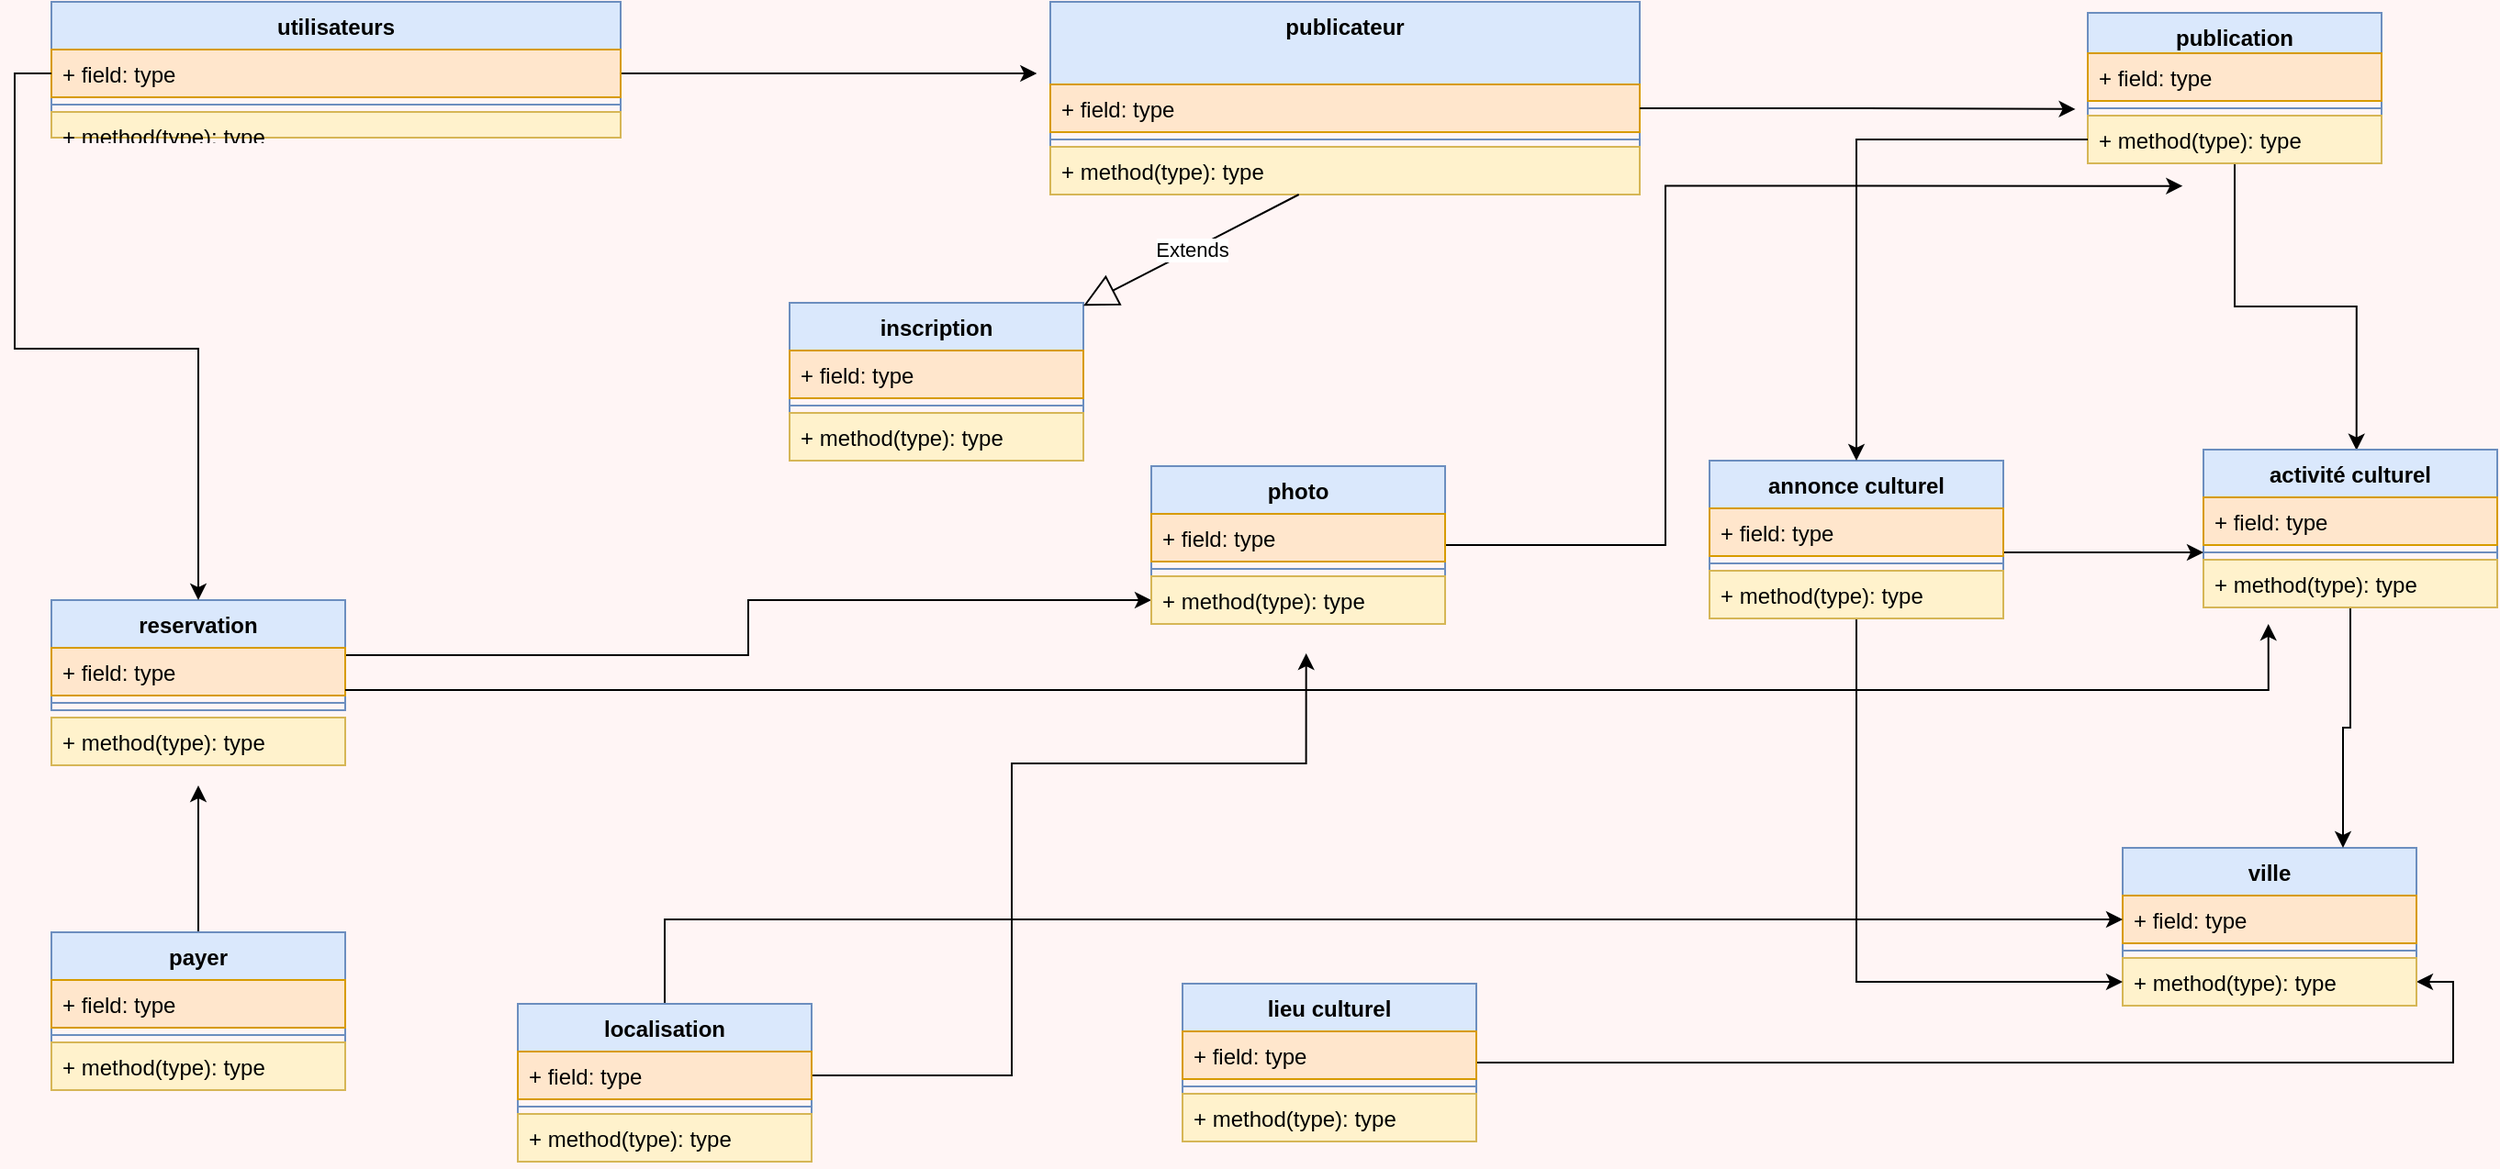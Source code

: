 <mxfile version="21.0.7" type="github" pages="2">
  <diagram name="Page-1" id="e7e014a7-5840-1c2e-5031-d8a46d1fe8dd">
    <mxGraphModel dx="3398" dy="1206" grid="0" gridSize="38" guides="1" tooltips="1" connect="1" arrows="1" fold="1" page="1" pageScale="1" pageWidth="1169" pageHeight="827" background="#FFF5F5" math="0" shadow="0">
      <root>
        <mxCell id="0" />
        <mxCell id="1" parent="0" />
        <mxCell id="SGoZrqo3IlflcsKEaXbl-61" value="utilisateurs" style="swimlane;fontStyle=1;align=center;verticalAlign=top;childLayout=stackLayout;horizontal=1;startSize=26;horizontalStack=0;resizeParent=1;resizeParentMax=0;resizeLast=0;collapsible=1;marginBottom=0;whiteSpace=wrap;html=1;fillColor=#dae8fc;strokeColor=#6c8ebf;" parent="1" vertex="1">
          <mxGeometry x="-207" y="19" width="310" height="74" as="geometry" />
        </mxCell>
        <mxCell id="SGoZrqo3IlflcsKEaXbl-108" style="edgeStyle=orthogonalEdgeStyle;rounded=0;orthogonalLoop=1;jettySize=auto;html=1;exitX=1;exitY=0.5;exitDx=0;exitDy=0;" parent="SGoZrqo3IlflcsKEaXbl-61" source="SGoZrqo3IlflcsKEaXbl-62" edge="1">
          <mxGeometry relative="1" as="geometry">
            <mxPoint x="536.667" y="39" as="targetPoint" />
          </mxGeometry>
        </mxCell>
        <mxCell id="SGoZrqo3IlflcsKEaXbl-62" value="+ field: type" style="text;strokeColor=#d79b00;fillColor=#ffe6cc;align=left;verticalAlign=top;spacingLeft=4;spacingRight=4;overflow=hidden;rotatable=0;points=[[0,0.5],[1,0.5]];portConstraint=eastwest;whiteSpace=wrap;html=1;" parent="SGoZrqo3IlflcsKEaXbl-61" vertex="1">
          <mxGeometry y="26" width="310" height="26" as="geometry" />
        </mxCell>
        <mxCell id="SGoZrqo3IlflcsKEaXbl-63" value="" style="line;strokeWidth=1;fillColor=none;align=left;verticalAlign=middle;spacingTop=-1;spacingLeft=3;spacingRight=3;rotatable=0;labelPosition=right;points=[];portConstraint=eastwest;strokeColor=inherit;" parent="SGoZrqo3IlflcsKEaXbl-61" vertex="1">
          <mxGeometry y="52" width="310" height="8" as="geometry" />
        </mxCell>
        <mxCell id="SGoZrqo3IlflcsKEaXbl-64" value="+ method(type): type" style="text;strokeColor=#d6b656;fillColor=#fff2cc;align=left;verticalAlign=top;spacingLeft=4;spacingRight=4;overflow=hidden;rotatable=0;points=[[0,0.5],[1,0.5]];portConstraint=eastwest;whiteSpace=wrap;html=1;" parent="SGoZrqo3IlflcsKEaXbl-61" vertex="1">
          <mxGeometry y="60" width="310" height="14" as="geometry" />
        </mxCell>
        <mxCell id="SGoZrqo3IlflcsKEaXbl-69" value="publicateur" style="swimlane;fontStyle=1;align=center;verticalAlign=top;childLayout=stackLayout;horizontal=1;startSize=45;horizontalStack=0;resizeParent=1;resizeParentMax=0;resizeLast=0;collapsible=1;marginBottom=0;whiteSpace=wrap;html=1;strokeColor=#6c8ebf;fillColor=#dae8fc;" parent="1" vertex="1">
          <mxGeometry x="337" y="19" width="321" height="105" as="geometry" />
        </mxCell>
        <mxCell id="SGoZrqo3IlflcsKEaXbl-70" value="+ field: type" style="text;strokeColor=#d79b00;fillColor=#ffe6cc;align=left;verticalAlign=top;spacingLeft=4;spacingRight=4;overflow=hidden;rotatable=0;points=[[0,0.5],[1,0.5]];portConstraint=eastwest;whiteSpace=wrap;html=1;" parent="SGoZrqo3IlflcsKEaXbl-69" vertex="1">
          <mxGeometry y="45" width="321" height="26" as="geometry" />
        </mxCell>
        <mxCell id="SGoZrqo3IlflcsKEaXbl-71" value="" style="line;strokeWidth=1;fillColor=none;align=left;verticalAlign=middle;spacingTop=-1;spacingLeft=3;spacingRight=3;rotatable=0;labelPosition=right;points=[];portConstraint=eastwest;strokeColor=inherit;" parent="SGoZrqo3IlflcsKEaXbl-69" vertex="1">
          <mxGeometry y="71" width="321" height="8" as="geometry" />
        </mxCell>
        <mxCell id="SGoZrqo3IlflcsKEaXbl-72" value="+ method(type): type" style="text;strokeColor=#d6b656;fillColor=#fff2cc;align=left;verticalAlign=top;spacingLeft=4;spacingRight=4;overflow=hidden;rotatable=0;points=[[0,0.5],[1,0.5]];portConstraint=eastwest;whiteSpace=wrap;html=1;" parent="SGoZrqo3IlflcsKEaXbl-69" vertex="1">
          <mxGeometry y="79" width="321" height="26" as="geometry" />
        </mxCell>
        <mxCell id="SGoZrqo3IlflcsKEaXbl-116" style="edgeStyle=orthogonalEdgeStyle;rounded=0;orthogonalLoop=1;jettySize=auto;html=1;entryX=0.521;entryY=0.004;entryDx=0;entryDy=0;entryPerimeter=0;" parent="1" source="SGoZrqo3IlflcsKEaXbl-73" target="SGoZrqo3IlflcsKEaXbl-100" edge="1">
          <mxGeometry relative="1" as="geometry" />
        </mxCell>
        <mxCell id="SGoZrqo3IlflcsKEaXbl-73" value="publication" style="swimlane;fontStyle=1;align=center;verticalAlign=top;childLayout=stackLayout;horizontal=1;startSize=22;horizontalStack=0;resizeParent=1;resizeParentMax=0;resizeLast=0;collapsible=1;marginBottom=0;whiteSpace=wrap;html=1;fillColor=#dae8fc;strokeColor=#6c8ebf;" parent="1" vertex="1">
          <mxGeometry x="902" y="25" width="160" height="82" as="geometry" />
        </mxCell>
        <mxCell id="SGoZrqo3IlflcsKEaXbl-74" value="+ field: type" style="text;strokeColor=#d79b00;fillColor=#ffe6cc;align=left;verticalAlign=top;spacingLeft=4;spacingRight=4;overflow=hidden;rotatable=0;points=[[0,0.5],[1,0.5]];portConstraint=eastwest;whiteSpace=wrap;html=1;" parent="SGoZrqo3IlflcsKEaXbl-73" vertex="1">
          <mxGeometry y="22" width="160" height="26" as="geometry" />
        </mxCell>
        <mxCell id="SGoZrqo3IlflcsKEaXbl-75" value="" style="line;strokeWidth=1;fillColor=none;align=left;verticalAlign=middle;spacingTop=-1;spacingLeft=3;spacingRight=3;rotatable=0;labelPosition=right;points=[];portConstraint=eastwest;strokeColor=inherit;" parent="SGoZrqo3IlflcsKEaXbl-73" vertex="1">
          <mxGeometry y="48" width="160" height="8" as="geometry" />
        </mxCell>
        <mxCell id="SGoZrqo3IlflcsKEaXbl-76" value="+ method(type): type" style="text;strokeColor=#d6b656;fillColor=#fff2cc;align=left;verticalAlign=top;spacingLeft=4;spacingRight=4;overflow=hidden;rotatable=0;points=[[0,0.5],[1,0.5]];portConstraint=eastwest;whiteSpace=wrap;html=1;" parent="SGoZrqo3IlflcsKEaXbl-73" vertex="1">
          <mxGeometry y="56" width="160" height="26" as="geometry" />
        </mxCell>
        <mxCell id="SGoZrqo3IlflcsKEaXbl-77" value="inscription" style="swimlane;fontStyle=1;align=center;verticalAlign=top;childLayout=stackLayout;horizontal=1;startSize=26;horizontalStack=0;resizeParent=1;resizeParentMax=0;resizeLast=0;collapsible=1;marginBottom=0;whiteSpace=wrap;html=1;fillColor=#dae8fc;strokeColor=#6c8ebf;" parent="1" vertex="1">
          <mxGeometry x="195" y="183" width="160" height="86" as="geometry" />
        </mxCell>
        <mxCell id="SGoZrqo3IlflcsKEaXbl-78" value="+ field: type" style="text;strokeColor=#d79b00;fillColor=#ffe6cc;align=left;verticalAlign=top;spacingLeft=4;spacingRight=4;overflow=hidden;rotatable=0;points=[[0,0.5],[1,0.5]];portConstraint=eastwest;whiteSpace=wrap;html=1;" parent="SGoZrqo3IlflcsKEaXbl-77" vertex="1">
          <mxGeometry y="26" width="160" height="26" as="geometry" />
        </mxCell>
        <mxCell id="SGoZrqo3IlflcsKEaXbl-79" value="" style="line;strokeWidth=1;fillColor=none;align=left;verticalAlign=middle;spacingTop=-1;spacingLeft=3;spacingRight=3;rotatable=0;labelPosition=right;points=[];portConstraint=eastwest;strokeColor=inherit;" parent="SGoZrqo3IlflcsKEaXbl-77" vertex="1">
          <mxGeometry y="52" width="160" height="8" as="geometry" />
        </mxCell>
        <mxCell id="SGoZrqo3IlflcsKEaXbl-80" value="+ method(type): type" style="text;strokeColor=#d6b656;fillColor=#fff2cc;align=left;verticalAlign=top;spacingLeft=4;spacingRight=4;overflow=hidden;rotatable=0;points=[[0,0.5],[1,0.5]];portConstraint=eastwest;whiteSpace=wrap;html=1;" parent="SGoZrqo3IlflcsKEaXbl-77" vertex="1">
          <mxGeometry y="60" width="160" height="26" as="geometry" />
        </mxCell>
        <mxCell id="YtkqD--CmhrqarxZf_1T-7" style="edgeStyle=orthogonalEdgeStyle;rounded=0;orthogonalLoop=1;jettySize=auto;html=1;" parent="1" source="SGoZrqo3IlflcsKEaXbl-81" target="YtkqD--CmhrqarxZf_1T-4" edge="1">
          <mxGeometry relative="1" as="geometry" />
        </mxCell>
        <mxCell id="SGoZrqo3IlflcsKEaXbl-81" value="reservation" style="swimlane;fontStyle=1;align=center;verticalAlign=top;childLayout=stackLayout;horizontal=1;startSize=26;horizontalStack=0;resizeParent=1;resizeParentMax=0;resizeLast=0;collapsible=1;marginBottom=0;whiteSpace=wrap;html=1;fillColor=#dae8fc;strokeColor=#6c8ebf;" parent="1" vertex="1">
          <mxGeometry x="-207" y="345" width="160" height="60" as="geometry" />
        </mxCell>
        <mxCell id="SGoZrqo3IlflcsKEaXbl-82" value="+ field: type" style="text;strokeColor=#d79b00;fillColor=#ffe6cc;align=left;verticalAlign=top;spacingLeft=4;spacingRight=4;overflow=hidden;rotatable=0;points=[[0,0.5],[1,0.5]];portConstraint=eastwest;whiteSpace=wrap;html=1;" parent="SGoZrqo3IlflcsKEaXbl-81" vertex="1">
          <mxGeometry y="26" width="160" height="26" as="geometry" />
        </mxCell>
        <mxCell id="SGoZrqo3IlflcsKEaXbl-83" value="" style="line;strokeWidth=1;fillColor=none;align=left;verticalAlign=middle;spacingTop=-1;spacingLeft=3;spacingRight=3;rotatable=0;labelPosition=right;points=[];portConstraint=eastwest;strokeColor=inherit;" parent="SGoZrqo3IlflcsKEaXbl-81" vertex="1">
          <mxGeometry y="52" width="160" height="8" as="geometry" />
        </mxCell>
        <mxCell id="SGoZrqo3IlflcsKEaXbl-109" style="edgeStyle=orthogonalEdgeStyle;rounded=0;orthogonalLoop=1;jettySize=auto;html=1;entryX=1;entryY=0.5;entryDx=0;entryDy=0;" parent="1" source="SGoZrqo3IlflcsKEaXbl-85" target="SGoZrqo3IlflcsKEaXbl-92" edge="1">
          <mxGeometry relative="1" as="geometry" />
        </mxCell>
        <mxCell id="SGoZrqo3IlflcsKEaXbl-85" value="lieu culturel" style="swimlane;fontStyle=1;align=center;verticalAlign=top;childLayout=stackLayout;horizontal=1;startSize=26;horizontalStack=0;resizeParent=1;resizeParentMax=0;resizeLast=0;collapsible=1;marginBottom=0;whiteSpace=wrap;html=1;fillColor=#dae8fc;strokeColor=#6c8ebf;" parent="1" vertex="1">
          <mxGeometry x="409" y="554" width="160" height="86" as="geometry" />
        </mxCell>
        <mxCell id="SGoZrqo3IlflcsKEaXbl-86" value="+ field: type" style="text;strokeColor=#d79b00;fillColor=#ffe6cc;align=left;verticalAlign=top;spacingLeft=4;spacingRight=4;overflow=hidden;rotatable=0;points=[[0,0.5],[1,0.5]];portConstraint=eastwest;whiteSpace=wrap;html=1;" parent="SGoZrqo3IlflcsKEaXbl-85" vertex="1">
          <mxGeometry y="26" width="160" height="26" as="geometry" />
        </mxCell>
        <mxCell id="SGoZrqo3IlflcsKEaXbl-87" value="" style="line;strokeWidth=1;fillColor=none;align=left;verticalAlign=middle;spacingTop=-1;spacingLeft=3;spacingRight=3;rotatable=0;labelPosition=right;points=[];portConstraint=eastwest;strokeColor=inherit;" parent="SGoZrqo3IlflcsKEaXbl-85" vertex="1">
          <mxGeometry y="52" width="160" height="8" as="geometry" />
        </mxCell>
        <mxCell id="SGoZrqo3IlflcsKEaXbl-88" value="+ method(type): type" style="text;strokeColor=#d6b656;fillColor=#fff2cc;align=left;verticalAlign=top;spacingLeft=4;spacingRight=4;overflow=hidden;rotatable=0;points=[[0,0.5],[1,0.5]];portConstraint=eastwest;whiteSpace=wrap;html=1;" parent="SGoZrqo3IlflcsKEaXbl-85" vertex="1">
          <mxGeometry y="60" width="160" height="26" as="geometry" />
        </mxCell>
        <mxCell id="SGoZrqo3IlflcsKEaXbl-89" value="ville" style="swimlane;fontStyle=1;align=center;verticalAlign=top;childLayout=stackLayout;horizontal=1;startSize=26;horizontalStack=0;resizeParent=1;resizeParentMax=0;resizeLast=0;collapsible=1;marginBottom=0;whiteSpace=wrap;html=1;fillColor=#dae8fc;strokeColor=#6c8ebf;" parent="1" vertex="1">
          <mxGeometry x="921" y="480" width="160" height="86" as="geometry" />
        </mxCell>
        <mxCell id="SGoZrqo3IlflcsKEaXbl-90" value="+ field: type" style="text;strokeColor=#d79b00;fillColor=#ffe6cc;align=left;verticalAlign=top;spacingLeft=4;spacingRight=4;overflow=hidden;rotatable=0;points=[[0,0.5],[1,0.5]];portConstraint=eastwest;whiteSpace=wrap;html=1;" parent="SGoZrqo3IlflcsKEaXbl-89" vertex="1">
          <mxGeometry y="26" width="160" height="26" as="geometry" />
        </mxCell>
        <mxCell id="SGoZrqo3IlflcsKEaXbl-91" value="" style="line;strokeWidth=1;fillColor=none;align=left;verticalAlign=middle;spacingTop=-1;spacingLeft=3;spacingRight=3;rotatable=0;labelPosition=right;points=[];portConstraint=eastwest;strokeColor=inherit;" parent="SGoZrqo3IlflcsKEaXbl-89" vertex="1">
          <mxGeometry y="52" width="160" height="8" as="geometry" />
        </mxCell>
        <mxCell id="SGoZrqo3IlflcsKEaXbl-92" value="+ method(type): type" style="text;strokeColor=#d6b656;fillColor=#fff2cc;align=left;verticalAlign=top;spacingLeft=4;spacingRight=4;overflow=hidden;rotatable=0;points=[[0,0.5],[1,0.5]];portConstraint=eastwest;whiteSpace=wrap;html=1;" parent="SGoZrqo3IlflcsKEaXbl-89" vertex="1">
          <mxGeometry y="60" width="160" height="26" as="geometry" />
        </mxCell>
        <mxCell id="SGoZrqo3IlflcsKEaXbl-97" style="edgeStyle=orthogonalEdgeStyle;rounded=0;orthogonalLoop=1;jettySize=auto;html=1;entryX=-0.042;entryY=-0.137;entryDx=0;entryDy=0;entryPerimeter=0;" parent="1" source="SGoZrqo3IlflcsKEaXbl-70" target="SGoZrqo3IlflcsKEaXbl-76" edge="1">
          <mxGeometry relative="1" as="geometry" />
        </mxCell>
        <mxCell id="SGoZrqo3IlflcsKEaXbl-111" style="edgeStyle=orthogonalEdgeStyle;rounded=0;orthogonalLoop=1;jettySize=auto;html=1;entryX=0.75;entryY=0;entryDx=0;entryDy=0;" parent="1" source="SGoZrqo3IlflcsKEaXbl-100" target="SGoZrqo3IlflcsKEaXbl-89" edge="1">
          <mxGeometry relative="1" as="geometry" />
        </mxCell>
        <mxCell id="SGoZrqo3IlflcsKEaXbl-100" value="activité culturel" style="swimlane;fontStyle=1;align=center;verticalAlign=top;childLayout=stackLayout;horizontal=1;startSize=26;horizontalStack=0;resizeParent=1;resizeParentMax=0;resizeLast=0;collapsible=1;marginBottom=0;whiteSpace=wrap;html=1;fillColor=#dae8fc;strokeColor=#6c8ebf;" parent="1" vertex="1">
          <mxGeometry x="965" y="263" width="160" height="86" as="geometry" />
        </mxCell>
        <mxCell id="SGoZrqo3IlflcsKEaXbl-101" value="+ field: type" style="text;strokeColor=#d79b00;fillColor=#ffe6cc;align=left;verticalAlign=top;spacingLeft=4;spacingRight=4;overflow=hidden;rotatable=0;points=[[0,0.5],[1,0.5]];portConstraint=eastwest;whiteSpace=wrap;html=1;" parent="SGoZrqo3IlflcsKEaXbl-100" vertex="1">
          <mxGeometry y="26" width="160" height="26" as="geometry" />
        </mxCell>
        <mxCell id="SGoZrqo3IlflcsKEaXbl-102" value="" style="line;strokeWidth=1;fillColor=none;align=left;verticalAlign=middle;spacingTop=-1;spacingLeft=3;spacingRight=3;rotatable=0;labelPosition=right;points=[];portConstraint=eastwest;strokeColor=inherit;" parent="SGoZrqo3IlflcsKEaXbl-100" vertex="1">
          <mxGeometry y="52" width="160" height="8" as="geometry" />
        </mxCell>
        <mxCell id="SGoZrqo3IlflcsKEaXbl-103" value="+ method(type): type" style="text;strokeColor=#d6b656;fillColor=#fff2cc;align=left;verticalAlign=top;spacingLeft=4;spacingRight=4;overflow=hidden;rotatable=0;points=[[0,0.5],[1,0.5]];portConstraint=eastwest;whiteSpace=wrap;html=1;" parent="SGoZrqo3IlflcsKEaXbl-100" vertex="1">
          <mxGeometry y="60" width="160" height="26" as="geometry" />
        </mxCell>
        <mxCell id="SGoZrqo3IlflcsKEaXbl-107" value="Extends" style="endArrow=block;endSize=16;endFill=0;html=1;rounded=0;" parent="1" source="SGoZrqo3IlflcsKEaXbl-72" target="SGoZrqo3IlflcsKEaXbl-77" edge="1">
          <mxGeometry width="160" relative="1" as="geometry">
            <mxPoint x="511" y="265" as="sourcePoint" />
            <mxPoint x="671" y="265" as="targetPoint" />
          </mxGeometry>
        </mxCell>
        <mxCell id="SGoZrqo3IlflcsKEaXbl-118" style="edgeStyle=orthogonalEdgeStyle;rounded=0;orthogonalLoop=1;jettySize=auto;html=1;entryX=0;entryY=0.5;entryDx=0;entryDy=0;" parent="1" source="SGoZrqo3IlflcsKEaXbl-112" target="SGoZrqo3IlflcsKEaXbl-92" edge="1">
          <mxGeometry relative="1" as="geometry" />
        </mxCell>
        <mxCell id="SGoZrqo3IlflcsKEaXbl-131" style="edgeStyle=orthogonalEdgeStyle;rounded=0;orthogonalLoop=1;jettySize=auto;html=1;" parent="1" source="SGoZrqo3IlflcsKEaXbl-112" target="SGoZrqo3IlflcsKEaXbl-102" edge="1">
          <mxGeometry relative="1" as="geometry">
            <Array as="points">
              <mxPoint x="887" y="319" />
              <mxPoint x="887" y="319" />
            </Array>
          </mxGeometry>
        </mxCell>
        <mxCell id="SGoZrqo3IlflcsKEaXbl-112" value="annonce culturel" style="swimlane;fontStyle=1;align=center;verticalAlign=top;childLayout=stackLayout;horizontal=1;startSize=26;horizontalStack=0;resizeParent=1;resizeParentMax=0;resizeLast=0;collapsible=1;marginBottom=0;whiteSpace=wrap;html=1;fillColor=#dae8fc;strokeColor=#6c8ebf;" parent="1" vertex="1">
          <mxGeometry x="696" y="269" width="160" height="86" as="geometry" />
        </mxCell>
        <mxCell id="SGoZrqo3IlflcsKEaXbl-113" value="+ field: type" style="text;strokeColor=#d79b00;fillColor=#ffe6cc;align=left;verticalAlign=top;spacingLeft=4;spacingRight=4;overflow=hidden;rotatable=0;points=[[0,0.5],[1,0.5]];portConstraint=eastwest;whiteSpace=wrap;html=1;" parent="SGoZrqo3IlflcsKEaXbl-112" vertex="1">
          <mxGeometry y="26" width="160" height="26" as="geometry" />
        </mxCell>
        <mxCell id="SGoZrqo3IlflcsKEaXbl-114" value="" style="line;strokeWidth=1;fillColor=none;align=left;verticalAlign=middle;spacingTop=-1;spacingLeft=3;spacingRight=3;rotatable=0;labelPosition=right;points=[];portConstraint=eastwest;strokeColor=inherit;" parent="SGoZrqo3IlflcsKEaXbl-112" vertex="1">
          <mxGeometry y="52" width="160" height="8" as="geometry" />
        </mxCell>
        <mxCell id="SGoZrqo3IlflcsKEaXbl-115" value="+ method(type): type" style="text;strokeColor=#d6b656;fillColor=#fff2cc;align=left;verticalAlign=top;spacingLeft=4;spacingRight=4;overflow=hidden;rotatable=0;points=[[0,0.5],[1,0.5]];portConstraint=eastwest;whiteSpace=wrap;html=1;" parent="SGoZrqo3IlflcsKEaXbl-112" vertex="1">
          <mxGeometry y="60" width="160" height="26" as="geometry" />
        </mxCell>
        <mxCell id="SGoZrqo3IlflcsKEaXbl-117" style="edgeStyle=orthogonalEdgeStyle;rounded=0;orthogonalLoop=1;jettySize=auto;html=1;entryX=0.5;entryY=0;entryDx=0;entryDy=0;" parent="1" source="SGoZrqo3IlflcsKEaXbl-76" target="SGoZrqo3IlflcsKEaXbl-112" edge="1">
          <mxGeometry relative="1" as="geometry" />
        </mxCell>
        <mxCell id="SGoZrqo3IlflcsKEaXbl-84" value="+ method(type): type" style="text;strokeColor=#d6b656;fillColor=#fff2cc;align=left;verticalAlign=top;spacingLeft=4;spacingRight=4;overflow=hidden;rotatable=0;points=[[0,0.5],[1,0.5]];portConstraint=eastwest;whiteSpace=wrap;html=1;" parent="1" vertex="1">
          <mxGeometry x="-207" y="409" width="160" height="26" as="geometry" />
        </mxCell>
        <mxCell id="SGoZrqo3IlflcsKEaXbl-129" style="edgeStyle=orthogonalEdgeStyle;rounded=0;orthogonalLoop=1;jettySize=auto;html=1;entryX=0;entryY=0.5;entryDx=0;entryDy=0;" parent="1" source="SGoZrqo3IlflcsKEaXbl-125" target="SGoZrqo3IlflcsKEaXbl-90" edge="1">
          <mxGeometry relative="1" as="geometry" />
        </mxCell>
        <mxCell id="SGoZrqo3IlflcsKEaXbl-125" value="localisation" style="swimlane;fontStyle=1;align=center;verticalAlign=top;childLayout=stackLayout;horizontal=1;startSize=26;horizontalStack=0;resizeParent=1;resizeParentMax=0;resizeLast=0;collapsible=1;marginBottom=0;whiteSpace=wrap;html=1;fillColor=#dae8fc;strokeColor=#6c8ebf;" parent="1" vertex="1">
          <mxGeometry x="47" y="565" width="160" height="86" as="geometry" />
        </mxCell>
        <mxCell id="YtkqD--CmhrqarxZf_1T-6" style="edgeStyle=orthogonalEdgeStyle;rounded=0;orthogonalLoop=1;jettySize=auto;html=1;" parent="SGoZrqo3IlflcsKEaXbl-125" source="SGoZrqo3IlflcsKEaXbl-126" edge="1">
          <mxGeometry relative="1" as="geometry">
            <mxPoint x="429.333" y="-191" as="targetPoint" />
            <Array as="points">
              <mxPoint x="269" y="39" />
              <mxPoint x="269" y="-131" />
              <mxPoint x="429" y="-131" />
            </Array>
          </mxGeometry>
        </mxCell>
        <mxCell id="SGoZrqo3IlflcsKEaXbl-126" value="+ field: type" style="text;align=left;verticalAlign=top;spacingLeft=4;spacingRight=4;overflow=hidden;rotatable=0;points=[[0,0.5],[1,0.5]];portConstraint=eastwest;whiteSpace=wrap;html=1;fillColor=#ffe6cc;strokeColor=#d79b00;" parent="SGoZrqo3IlflcsKEaXbl-125" vertex="1">
          <mxGeometry y="26" width="160" height="26" as="geometry" />
        </mxCell>
        <mxCell id="SGoZrqo3IlflcsKEaXbl-127" value="" style="line;strokeWidth=1;fillColor=none;align=left;verticalAlign=middle;spacingTop=-1;spacingLeft=3;spacingRight=3;rotatable=0;labelPosition=right;points=[];portConstraint=eastwest;strokeColor=inherit;" parent="SGoZrqo3IlflcsKEaXbl-125" vertex="1">
          <mxGeometry y="52" width="160" height="8" as="geometry" />
        </mxCell>
        <mxCell id="SGoZrqo3IlflcsKEaXbl-128" value="+ method(type): type" style="text;strokeColor=#d6b656;fillColor=#fff2cc;align=left;verticalAlign=top;spacingLeft=4;spacingRight=4;overflow=hidden;rotatable=0;points=[[0,0.5],[1,0.5]];portConstraint=eastwest;whiteSpace=wrap;html=1;" parent="SGoZrqo3IlflcsKEaXbl-125" vertex="1">
          <mxGeometry y="60" width="160" height="26" as="geometry" />
        </mxCell>
        <mxCell id="SGoZrqo3IlflcsKEaXbl-99" style="edgeStyle=orthogonalEdgeStyle;rounded=0;orthogonalLoop=1;jettySize=auto;html=1;entryX=0.5;entryY=0;entryDx=0;entryDy=0;" parent="1" source="SGoZrqo3IlflcsKEaXbl-62" target="SGoZrqo3IlflcsKEaXbl-81" edge="1">
          <mxGeometry relative="1" as="geometry">
            <mxPoint x="-122.518" y="231.519" as="targetPoint" />
          </mxGeometry>
        </mxCell>
        <mxCell id="SGoZrqo3IlflcsKEaXbl-130" style="edgeStyle=orthogonalEdgeStyle;rounded=0;orthogonalLoop=1;jettySize=auto;html=1;entryX=0.221;entryY=1.346;entryDx=0;entryDy=0;entryPerimeter=0;" parent="1" source="SGoZrqo3IlflcsKEaXbl-82" target="SGoZrqo3IlflcsKEaXbl-103" edge="1">
          <mxGeometry relative="1" as="geometry">
            <Array as="points">
              <mxPoint x="1000" y="394" />
            </Array>
          </mxGeometry>
        </mxCell>
        <mxCell id="YtkqD--CmhrqarxZf_1T-5" style="edgeStyle=orthogonalEdgeStyle;rounded=0;orthogonalLoop=1;jettySize=auto;html=1;" parent="1" source="YtkqD--CmhrqarxZf_1T-1" edge="1">
          <mxGeometry relative="1" as="geometry">
            <mxPoint x="953.667" y="119.333" as="targetPoint" />
            <Array as="points">
              <mxPoint x="672" y="315" />
              <mxPoint x="672" y="119" />
            </Array>
          </mxGeometry>
        </mxCell>
        <mxCell id="YtkqD--CmhrqarxZf_1T-1" value="photo" style="swimlane;fontStyle=1;align=center;verticalAlign=top;childLayout=stackLayout;horizontal=1;startSize=26;horizontalStack=0;resizeParent=1;resizeParentMax=0;resizeLast=0;collapsible=1;marginBottom=0;whiteSpace=wrap;html=1;fillColor=#dae8fc;strokeColor=#6c8ebf;" parent="1" vertex="1">
          <mxGeometry x="392" y="272" width="160" height="86" as="geometry" />
        </mxCell>
        <mxCell id="YtkqD--CmhrqarxZf_1T-2" value="+ field: type" style="text;strokeColor=#d79b00;fillColor=#ffe6cc;align=left;verticalAlign=top;spacingLeft=4;spacingRight=4;overflow=hidden;rotatable=0;points=[[0,0.5],[1,0.5]];portConstraint=eastwest;whiteSpace=wrap;html=1;" parent="YtkqD--CmhrqarxZf_1T-1" vertex="1">
          <mxGeometry y="26" width="160" height="26" as="geometry" />
        </mxCell>
        <mxCell id="YtkqD--CmhrqarxZf_1T-3" value="" style="line;strokeWidth=1;fillColor=none;align=left;verticalAlign=middle;spacingTop=-1;spacingLeft=3;spacingRight=3;rotatable=0;labelPosition=right;points=[];portConstraint=eastwest;strokeColor=inherit;" parent="YtkqD--CmhrqarxZf_1T-1" vertex="1">
          <mxGeometry y="52" width="160" height="8" as="geometry" />
        </mxCell>
        <mxCell id="YtkqD--CmhrqarxZf_1T-4" value="+ method(type): type" style="text;strokeColor=#d6b656;fillColor=#fff2cc;align=left;verticalAlign=top;spacingLeft=4;spacingRight=4;overflow=hidden;rotatable=0;points=[[0,0.5],[1,0.5]];portConstraint=eastwest;whiteSpace=wrap;html=1;" parent="YtkqD--CmhrqarxZf_1T-1" vertex="1">
          <mxGeometry y="60" width="160" height="26" as="geometry" />
        </mxCell>
        <mxCell id="YtkqD--CmhrqarxZf_1T-12" style="edgeStyle=orthogonalEdgeStyle;rounded=0;orthogonalLoop=1;jettySize=auto;html=1;" parent="1" source="YtkqD--CmhrqarxZf_1T-8" edge="1">
          <mxGeometry relative="1" as="geometry">
            <mxPoint x="-127" y="446" as="targetPoint" />
          </mxGeometry>
        </mxCell>
        <mxCell id="YtkqD--CmhrqarxZf_1T-8" value="payer" style="swimlane;fontStyle=1;align=center;verticalAlign=top;childLayout=stackLayout;horizontal=1;startSize=26;horizontalStack=0;resizeParent=1;resizeParentMax=0;resizeLast=0;collapsible=1;marginBottom=0;whiteSpace=wrap;html=1;fillColor=#dae8fc;strokeColor=#6c8ebf;" parent="1" vertex="1">
          <mxGeometry x="-207" y="526" width="160" height="86" as="geometry" />
        </mxCell>
        <mxCell id="YtkqD--CmhrqarxZf_1T-9" value="+ field: type" style="text;strokeColor=#d79b00;fillColor=#ffe6cc;align=left;verticalAlign=top;spacingLeft=4;spacingRight=4;overflow=hidden;rotatable=0;points=[[0,0.5],[1,0.5]];portConstraint=eastwest;whiteSpace=wrap;html=1;" parent="YtkqD--CmhrqarxZf_1T-8" vertex="1">
          <mxGeometry y="26" width="160" height="26" as="geometry" />
        </mxCell>
        <mxCell id="YtkqD--CmhrqarxZf_1T-10" value="" style="line;strokeWidth=1;fillColor=none;align=left;verticalAlign=middle;spacingTop=-1;spacingLeft=3;spacingRight=3;rotatable=0;labelPosition=right;points=[];portConstraint=eastwest;strokeColor=inherit;" parent="YtkqD--CmhrqarxZf_1T-8" vertex="1">
          <mxGeometry y="52" width="160" height="8" as="geometry" />
        </mxCell>
        <mxCell id="YtkqD--CmhrqarxZf_1T-11" value="+ method(type): type" style="text;strokeColor=#d6b656;fillColor=#fff2cc;align=left;verticalAlign=top;spacingLeft=4;spacingRight=4;overflow=hidden;rotatable=0;points=[[0,0.5],[1,0.5]];portConstraint=eastwest;whiteSpace=wrap;html=1;" parent="YtkqD--CmhrqarxZf_1T-8" vertex="1">
          <mxGeometry y="60" width="160" height="26" as="geometry" />
        </mxCell>
      </root>
    </mxGraphModel>
  </diagram>
  <diagram id="CS4tvRPnfZAbLxYDjXDm" name="Page-2">
    <mxGraphModel dx="1040" dy="563" grid="0" gridSize="10" guides="1" tooltips="1" connect="1" arrows="1" fold="1" page="1" pageScale="1" pageWidth="1169" pageHeight="827" background="#B5739D" math="0" shadow="0">
      <root>
        <mxCell id="0" />
        <mxCell id="1" parent="0" />
        <mxCell id="84V7nGLFyLq0s9y8SWvz-1" value="publicateur" style="shape=umlActor;verticalLabelPosition=bottom;verticalAlign=top;html=1;outlineConnect=0;" vertex="1" parent="1">
          <mxGeometry x="177" y="161" width="30" height="60" as="geometry" />
        </mxCell>
        <mxCell id="84V7nGLFyLq0s9y8SWvz-3" value="s&#39;identifier" style="ellipse;whiteSpace=wrap;html=1;" vertex="1" parent="1">
          <mxGeometry x="401" y="81" width="120" height="80" as="geometry" />
        </mxCell>
        <mxCell id="84V7nGLFyLq0s9y8SWvz-5" value="publier" style="ellipse;whiteSpace=wrap;html=1;" vertex="1" parent="1">
          <mxGeometry x="399" y="208" width="120" height="80" as="geometry" />
        </mxCell>
        <mxCell id="Rnx9jyJYwGOWn3wZKDuN-3" style="edgeStyle=orthogonalEdgeStyle;rounded=0;orthogonalLoop=1;jettySize=auto;html=1;" edge="1" parent="1" source="JIcljlxLKGaNLUUpCc00-2" target="84V7nGLFyLq0s9y8SWvz-1">
          <mxGeometry relative="1" as="geometry">
            <Array as="points">
              <mxPoint x="108" y="191" />
            </Array>
          </mxGeometry>
        </mxCell>
        <mxCell id="Rnx9jyJYwGOWn3wZKDuN-13" style="edgeStyle=orthogonalEdgeStyle;rounded=0;orthogonalLoop=1;jettySize=auto;html=1;exitX=0;exitY=0.333;exitDx=0;exitDy=0;exitPerimeter=0;" edge="1" parent="1" source="JIcljlxLKGaNLUUpCc00-2" target="Rnx9jyJYwGOWn3wZKDuN-9">
          <mxGeometry relative="1" as="geometry">
            <mxPoint x="364" y="-45.667" as="targetPoint" />
            <Array as="points">
              <mxPoint x="88" y="433" />
              <mxPoint x="73" y="433" />
              <mxPoint x="73" y="16" />
              <mxPoint x="578" y="16" />
            </Array>
          </mxGeometry>
        </mxCell>
        <mxCell id="JIcljlxLKGaNLUUpCc00-2" value="utilisateur" style="shape=umlActor;verticalLabelPosition=bottom;verticalAlign=top;html=1;outlineConnect=0;" vertex="1" parent="1">
          <mxGeometry x="88" y="417" width="30" height="60" as="geometry" />
        </mxCell>
        <mxCell id="Rnx9jyJYwGOWn3wZKDuN-1" value="réserver&amp;nbsp;" style="ellipse;whiteSpace=wrap;html=1;" vertex="1" parent="1">
          <mxGeometry x="399" y="436" width="120" height="80" as="geometry" />
        </mxCell>
        <mxCell id="Rnx9jyJYwGOWn3wZKDuN-7" value="visiter" style="ellipse;whiteSpace=wrap;html=1;" vertex="1" parent="1">
          <mxGeometry x="401" y="315" width="120" height="80" as="geometry" />
        </mxCell>
        <mxCell id="Rnx9jyJYwGOWn3wZKDuN-9" value="administrateur" style="shape=umlActor;verticalLabelPosition=bottom;verticalAlign=top;html=1;outlineConnect=0;" vertex="1" parent="1">
          <mxGeometry x="563" y="53" width="30" height="60" as="geometry" />
        </mxCell>
        <mxCell id="Rnx9jyJYwGOWn3wZKDuN-10" value="gerer les parametres" style="ellipse;whiteSpace=wrap;html=1;" vertex="1" parent="1">
          <mxGeometry x="715" y="60" width="120" height="80" as="geometry" />
        </mxCell>
        <mxCell id="Rnx9jyJYwGOWn3wZKDuN-18" value="" style="endArrow=none;html=1;rounded=0;entryX=0.026;entryY=0.388;entryDx=0;entryDy=0;entryPerimeter=0;" edge="1" parent="1" target="Rnx9jyJYwGOWn3wZKDuN-10">
          <mxGeometry relative="1" as="geometry">
            <mxPoint x="579" y="88" as="sourcePoint" />
            <mxPoint x="603.64" y="82.08" as="targetPoint" />
            <Array as="points" />
          </mxGeometry>
        </mxCell>
        <mxCell id="Rnx9jyJYwGOWn3wZKDuN-19" value="" style="endArrow=none;html=1;rounded=0;entryX=-0.019;entryY=0.692;entryDx=0;entryDy=0;entryPerimeter=0;" edge="1" parent="1" source="84V7nGLFyLq0s9y8SWvz-1" target="84V7nGLFyLq0s9y8SWvz-3">
          <mxGeometry relative="1" as="geometry">
            <mxPoint x="110" y="100" as="sourcePoint" />
            <mxPoint x="270" y="100" as="targetPoint" />
          </mxGeometry>
        </mxCell>
        <mxCell id="Rnx9jyJYwGOWn3wZKDuN-20" value="" style="endArrow=none;html=1;rounded=0;" edge="1" parent="1" source="84V7nGLFyLq0s9y8SWvz-1" target="84V7nGLFyLq0s9y8SWvz-5">
          <mxGeometry relative="1" as="geometry">
            <mxPoint x="111" y="280" as="sourcePoint" />
            <mxPoint x="271" y="280" as="targetPoint" />
          </mxGeometry>
        </mxCell>
        <mxCell id="Rnx9jyJYwGOWn3wZKDuN-21" value="" style="endArrow=none;html=1;rounded=0;entryX=0;entryY=0.5;entryDx=0;entryDy=0;" edge="1" parent="1" source="JIcljlxLKGaNLUUpCc00-2" target="Rnx9jyJYwGOWn3wZKDuN-7">
          <mxGeometry relative="1" as="geometry">
            <mxPoint x="115" y="296" as="sourcePoint" />
            <mxPoint x="275" y="296" as="targetPoint" />
          </mxGeometry>
        </mxCell>
        <mxCell id="Rnx9jyJYwGOWn3wZKDuN-23" value="" style="endArrow=none;html=1;rounded=0;" edge="1" parent="1" source="JIcljlxLKGaNLUUpCc00-2" target="Rnx9jyJYwGOWn3wZKDuN-1">
          <mxGeometry relative="1" as="geometry">
            <mxPoint x="115" y="330" as="sourcePoint" />
            <mxPoint x="253" y="376" as="targetPoint" />
          </mxGeometry>
        </mxCell>
        <mxCell id="Rnx9jyJYwGOWn3wZKDuN-39" value="Extends" style="endArrow=block;endSize=16;endFill=0;html=1;rounded=0;" edge="1" parent="1" target="Rnx9jyJYwGOWn3wZKDuN-40">
          <mxGeometry width="160" relative="1" as="geometry">
            <mxPoint x="500" y="148" as="sourcePoint" />
            <mxPoint x="676" y="244" as="targetPoint" />
          </mxGeometry>
        </mxCell>
        <mxCell id="Rnx9jyJYwGOWn3wZKDuN-40" value="s&#39;inscrire" style="ellipse;whiteSpace=wrap;html=1;" vertex="1" parent="1">
          <mxGeometry x="738" y="224" width="120" height="80" as="geometry" />
        </mxCell>
        <mxCell id="iMuxEZj3B-Y0SZkvLY6u-1" value="Extends" style="endArrow=block;endSize=16;endFill=0;html=1;rounded=0;entryX=0;entryY=0.5;entryDx=0;entryDy=0;" edge="1" parent="1" target="iMuxEZj3B-Y0SZkvLY6u-2">
          <mxGeometry width="160" relative="1" as="geometry">
            <mxPoint x="519" y="475.33" as="sourcePoint" />
            <mxPoint x="679" y="475.33" as="targetPoint" />
          </mxGeometry>
        </mxCell>
        <mxCell id="iMuxEZj3B-Y0SZkvLY6u-2" value="payer une réservation" style="ellipse;whiteSpace=wrap;html=1;" vertex="1" parent="1">
          <mxGeometry x="743" y="433" width="120" height="80" as="geometry" />
        </mxCell>
      </root>
    </mxGraphModel>
  </diagram>
</mxfile>
